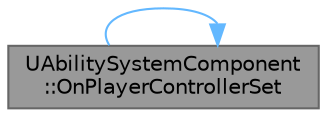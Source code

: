 digraph "UAbilitySystemComponent::OnPlayerControllerSet"
{
 // INTERACTIVE_SVG=YES
 // LATEX_PDF_SIZE
  bgcolor="transparent";
  edge [fontname=Helvetica,fontsize=10,labelfontname=Helvetica,labelfontsize=10];
  node [fontname=Helvetica,fontsize=10,shape=box,height=0.2,width=0.4];
  rankdir="LR";
  Node1 [id="Node000001",label="UAbilitySystemComponent\l::OnPlayerControllerSet",height=0.2,width=0.4,color="gray40", fillcolor="grey60", style="filled", fontcolor="black",tooltip="called when the ASC's AbilityActorInfo has a PlayerController set."];
  Node1 -> Node1 [id="edge1_Node000001_Node000001",color="steelblue1",style="solid",tooltip=" "];
}
